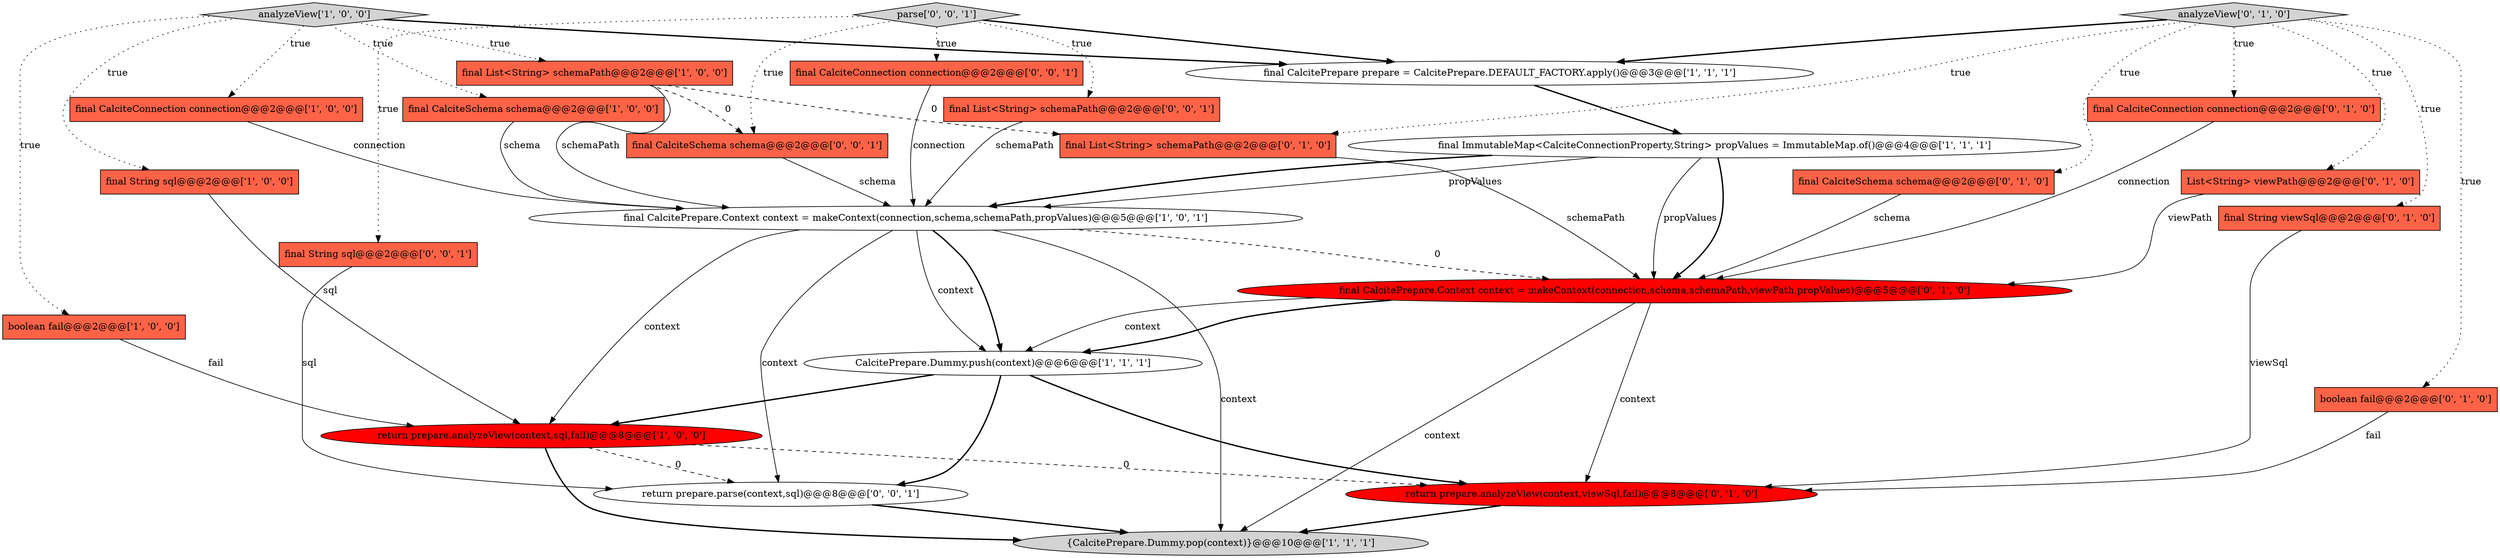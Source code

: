 digraph {
7 [style = filled, label = "final ImmutableMap<CalciteConnectionProperty,String> propValues = ImmutableMap.of()@@@4@@@['1', '1', '1']", fillcolor = white, shape = ellipse image = "AAA0AAABBB1BBB"];
1 [style = filled, label = "final CalcitePrepare.Context context = makeContext(connection,schema,schemaPath,propValues)@@@5@@@['1', '0', '1']", fillcolor = white, shape = ellipse image = "AAA0AAABBB1BBB"];
3 [style = filled, label = "final CalcitePrepare prepare = CalcitePrepare.DEFAULT_FACTORY.apply()@@@3@@@['1', '1', '1']", fillcolor = white, shape = ellipse image = "AAA0AAABBB1BBB"];
20 [style = filled, label = "final List<String> schemaPath@@@2@@@['0', '1', '0']", fillcolor = tomato, shape = box image = "AAA1AAABBB2BBB"];
21 [style = filled, label = "final List<String> schemaPath@@@2@@@['0', '0', '1']", fillcolor = tomato, shape = box image = "AAA0AAABBB3BBB"];
8 [style = filled, label = "CalcitePrepare.Dummy.push(context)@@@6@@@['1', '1', '1']", fillcolor = white, shape = ellipse image = "AAA0AAABBB1BBB"];
9 [style = filled, label = "analyzeView['1', '0', '0']", fillcolor = lightgray, shape = diamond image = "AAA0AAABBB1BBB"];
2 [style = filled, label = "{CalcitePrepare.Dummy.pop(context)}@@@10@@@['1', '1', '1']", fillcolor = lightgray, shape = ellipse image = "AAA0AAABBB1BBB"];
11 [style = filled, label = "final List<String> schemaPath@@@2@@@['1', '0', '0']", fillcolor = tomato, shape = box image = "AAA1AAABBB1BBB"];
22 [style = filled, label = "parse['0', '0', '1']", fillcolor = lightgray, shape = diamond image = "AAA0AAABBB3BBB"];
18 [style = filled, label = "final CalcitePrepare.Context context = makeContext(connection,schema,schemaPath,viewPath,propValues)@@@5@@@['0', '1', '0']", fillcolor = red, shape = ellipse image = "AAA1AAABBB2BBB"];
15 [style = filled, label = "boolean fail@@@2@@@['0', '1', '0']", fillcolor = tomato, shape = box image = "AAA0AAABBB2BBB"];
0 [style = filled, label = "final CalciteSchema schema@@@2@@@['1', '0', '0']", fillcolor = tomato, shape = box image = "AAA0AAABBB1BBB"];
12 [style = filled, label = "final CalciteSchema schema@@@2@@@['0', '1', '0']", fillcolor = tomato, shape = box image = "AAA0AAABBB2BBB"];
19 [style = filled, label = "final String viewSql@@@2@@@['0', '1', '0']", fillcolor = tomato, shape = box image = "AAA0AAABBB2BBB"];
17 [style = filled, label = "final CalciteConnection connection@@@2@@@['0', '1', '0']", fillcolor = tomato, shape = box image = "AAA0AAABBB2BBB"];
13 [style = filled, label = "analyzeView['0', '1', '0']", fillcolor = lightgray, shape = diamond image = "AAA0AAABBB2BBB"];
25 [style = filled, label = "final CalciteConnection connection@@@2@@@['0', '0', '1']", fillcolor = tomato, shape = box image = "AAA0AAABBB3BBB"];
10 [style = filled, label = "final String sql@@@2@@@['1', '0', '0']", fillcolor = tomato, shape = box image = "AAA0AAABBB1BBB"];
16 [style = filled, label = "return prepare.analyzeView(context,viewSql,fail)@@@8@@@['0', '1', '0']", fillcolor = red, shape = ellipse image = "AAA1AAABBB2BBB"];
23 [style = filled, label = "final String sql@@@2@@@['0', '0', '1']", fillcolor = tomato, shape = box image = "AAA0AAABBB3BBB"];
26 [style = filled, label = "final CalciteSchema schema@@@2@@@['0', '0', '1']", fillcolor = tomato, shape = box image = "AAA0AAABBB3BBB"];
6 [style = filled, label = "boolean fail@@@2@@@['1', '0', '0']", fillcolor = tomato, shape = box image = "AAA0AAABBB1BBB"];
24 [style = filled, label = "return prepare.parse(context,sql)@@@8@@@['0', '0', '1']", fillcolor = white, shape = ellipse image = "AAA0AAABBB3BBB"];
4 [style = filled, label = "return prepare.analyzeView(context,sql,fail)@@@8@@@['1', '0', '0']", fillcolor = red, shape = ellipse image = "AAA1AAABBB1BBB"];
5 [style = filled, label = "final CalciteConnection connection@@@2@@@['1', '0', '0']", fillcolor = tomato, shape = box image = "AAA0AAABBB1BBB"];
14 [style = filled, label = "List<String> viewPath@@@2@@@['0', '1', '0']", fillcolor = tomato, shape = box image = "AAA0AAABBB2BBB"];
22->21 [style = dotted, label="true"];
1->2 [style = solid, label="context"];
8->16 [style = bold, label=""];
13->17 [style = dotted, label="true"];
9->0 [style = dotted, label="true"];
7->1 [style = bold, label=""];
1->8 [style = bold, label=""];
11->20 [style = dashed, label="0"];
4->16 [style = dashed, label="0"];
18->2 [style = solid, label="context"];
24->2 [style = bold, label=""];
22->23 [style = dotted, label="true"];
13->12 [style = dotted, label="true"];
20->18 [style = solid, label="schemaPath"];
9->11 [style = dotted, label="true"];
13->20 [style = dotted, label="true"];
22->25 [style = dotted, label="true"];
25->1 [style = solid, label="connection"];
12->18 [style = solid, label="schema"];
21->1 [style = solid, label="schemaPath"];
11->26 [style = dashed, label="0"];
13->19 [style = dotted, label="true"];
1->18 [style = dashed, label="0"];
7->1 [style = solid, label="propValues"];
4->2 [style = bold, label=""];
7->18 [style = solid, label="propValues"];
16->2 [style = bold, label=""];
9->6 [style = dotted, label="true"];
18->16 [style = solid, label="context"];
6->4 [style = solid, label="fail"];
14->18 [style = solid, label="viewPath"];
0->1 [style = solid, label="schema"];
15->16 [style = solid, label="fail"];
22->3 [style = bold, label=""];
1->8 [style = solid, label="context"];
5->1 [style = solid, label="connection"];
26->1 [style = solid, label="schema"];
9->5 [style = dotted, label="true"];
10->4 [style = solid, label="sql"];
13->3 [style = bold, label=""];
17->18 [style = solid, label="connection"];
1->24 [style = solid, label="context"];
3->7 [style = bold, label=""];
22->26 [style = dotted, label="true"];
18->8 [style = solid, label="context"];
7->18 [style = bold, label=""];
9->3 [style = bold, label=""];
19->16 [style = solid, label="viewSql"];
13->15 [style = dotted, label="true"];
18->8 [style = bold, label=""];
8->4 [style = bold, label=""];
4->24 [style = dashed, label="0"];
23->24 [style = solid, label="sql"];
13->14 [style = dotted, label="true"];
11->1 [style = solid, label="schemaPath"];
9->10 [style = dotted, label="true"];
1->4 [style = solid, label="context"];
8->24 [style = bold, label=""];
}
